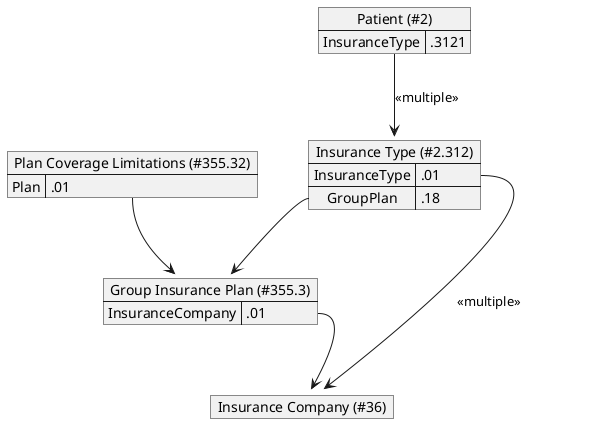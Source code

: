 @startuml

map "Patient (#2)" as Patient {
  InsuranceType => .3121
}

map "Insurance Type (#2.312)" as InsuranceType {
  InsuranceType => .01
  GroupPlan => .18
}

map "Insurance Company (#36)" as InsuranceCompany {
}

map "Group Insurance Plan (#355.3)" as GroupInsurancePlan {
  InsuranceCompany => .01
}

map "Plan Coverage Limitations (#355.32)" as PlanCoverageLimitations {
  Plan => .01
}

Patient::InsuranceType --> InsuranceType : <<multiple>>
InsuranceType::InsuranceType -right-> InsuranceCompany : <<multiple>>
InsuranceType::GroupPlan --> GroupInsurancePlan
GroupInsurancePlan::InsuranceCompany --> InsuranceCompany
PlanCoverageLimitations::Plan --> GroupInsurancePlan

@enduml
